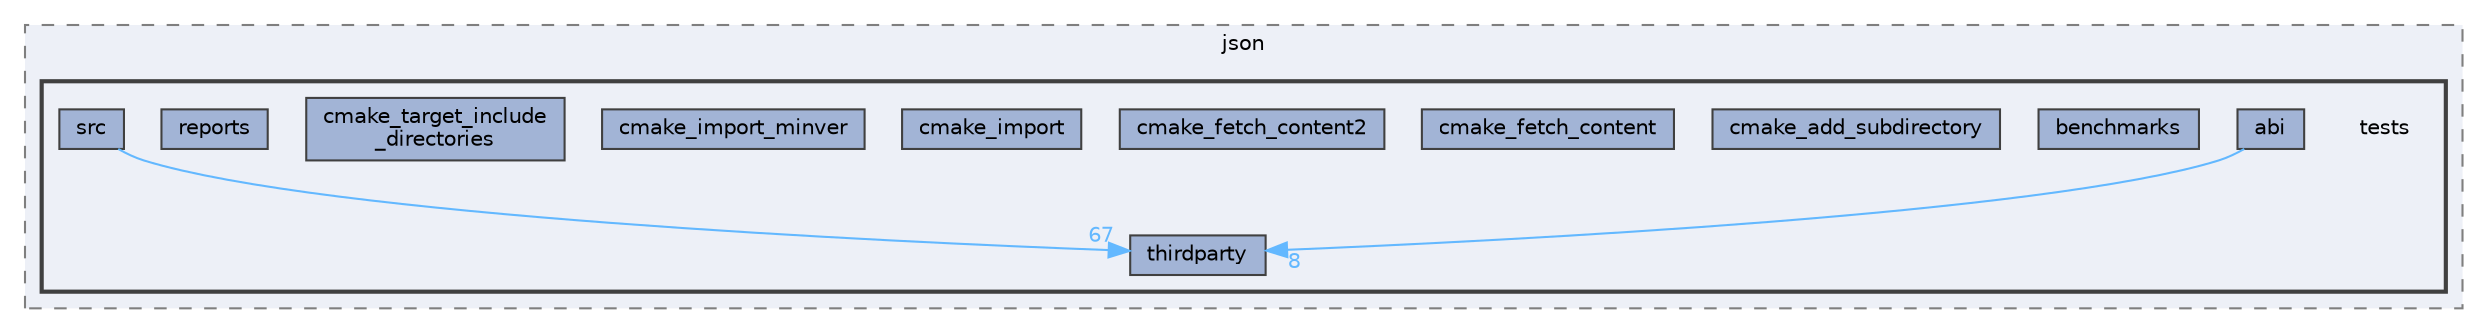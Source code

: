digraph "C:/Dev/ezRPC/RPC/json/tests"
{
 // LATEX_PDF_SIZE
  bgcolor="transparent";
  edge [fontname=Helvetica,fontsize=10,labelfontname=Helvetica,labelfontsize=10];
  node [fontname=Helvetica,fontsize=10,shape=box,height=0.2,width=0.4];
  compound=true
  subgraph clusterdir_20e7de5cbe20bb2303a984820f1f58b7 {
    graph [ bgcolor="#edf0f7", pencolor="grey50", label="json", fontname=Helvetica,fontsize=10 style="filled,dashed", URL="dir_20e7de5cbe20bb2303a984820f1f58b7.html",tooltip=""]
  subgraph clusterdir_94a6021d968e647ec33e11cb06f6ba9c {
    graph [ bgcolor="#edf0f7", pencolor="grey25", label="", fontname=Helvetica,fontsize=10 style="filled,bold", URL="dir_94a6021d968e647ec33e11cb06f6ba9c.html",tooltip=""]
    dir_94a6021d968e647ec33e11cb06f6ba9c [shape=plaintext, label="tests"];
  dir_39303355b53f09da17b6a4d051b497ec [label="abi", fillcolor="#a2b4d6", color="grey25", style="filled", URL="dir_39303355b53f09da17b6a4d051b497ec.html",tooltip=""];
  dir_0bb508dfe74541adb54236d4aae6ddb9 [label="benchmarks", fillcolor="#a2b4d6", color="grey25", style="filled", URL="dir_0bb508dfe74541adb54236d4aae6ddb9.html",tooltip=""];
  dir_dbe4f12f3fe778f485250060a53144a0 [label="cmake_add_subdirectory", fillcolor="#a2b4d6", color="grey25", style="filled", URL="dir_dbe4f12f3fe778f485250060a53144a0.html",tooltip=""];
  dir_a73a305f754cc30c5ef00f8823face3d [label="cmake_fetch_content", fillcolor="#a2b4d6", color="grey25", style="filled", URL="dir_a73a305f754cc30c5ef00f8823face3d.html",tooltip=""];
  dir_f560f8dd96a3f179633362b5c641b182 [label="cmake_fetch_content2", fillcolor="#a2b4d6", color="grey25", style="filled", URL="dir_f560f8dd96a3f179633362b5c641b182.html",tooltip=""];
  dir_87a2a41caad423361120c9ae21d48079 [label="cmake_import", fillcolor="#a2b4d6", color="grey25", style="filled", URL="dir_87a2a41caad423361120c9ae21d48079.html",tooltip=""];
  dir_81743933c1bdaeb263072552be72c8cd [label="cmake_import_minver", fillcolor="#a2b4d6", color="grey25", style="filled", URL="dir_81743933c1bdaeb263072552be72c8cd.html",tooltip=""];
  dir_b911d5893cfde239ac86c647498e2b8f [label="cmake_target_include\l_directories", fillcolor="#a2b4d6", color="grey25", style="filled", URL="dir_b911d5893cfde239ac86c647498e2b8f.html",tooltip=""];
  dir_c66a903f8f682633537df328d3d327fd [label="reports", fillcolor="#a2b4d6", color="grey25", style="filled", URL="dir_c66a903f8f682633537df328d3d327fd.html",tooltip=""];
  dir_c60676e8c0b8595a8774ce9f1166d2f5 [label="src", fillcolor="#a2b4d6", color="grey25", style="filled", URL="dir_c60676e8c0b8595a8774ce9f1166d2f5.html",tooltip=""];
  dir_691d8073098d1be90e3fd6f382369506 [label="thirdparty", fillcolor="#a2b4d6", color="grey25", style="filled", URL="dir_691d8073098d1be90e3fd6f382369506.html",tooltip=""];
  }
  }
  dir_39303355b53f09da17b6a4d051b497ec->dir_691d8073098d1be90e3fd6f382369506 [headlabel="8", labeldistance=1.5 headhref="dir_000002_000102.html" href="dir_000002_000102.html" color="steelblue1" fontcolor="steelblue1"];
  dir_c60676e8c0b8595a8774ce9f1166d2f5->dir_691d8073098d1be90e3fd6f382369506 [headlabel="67", labeldistance=1.5 headhref="dir_000096_000102.html" href="dir_000096_000102.html" color="steelblue1" fontcolor="steelblue1"];
}
